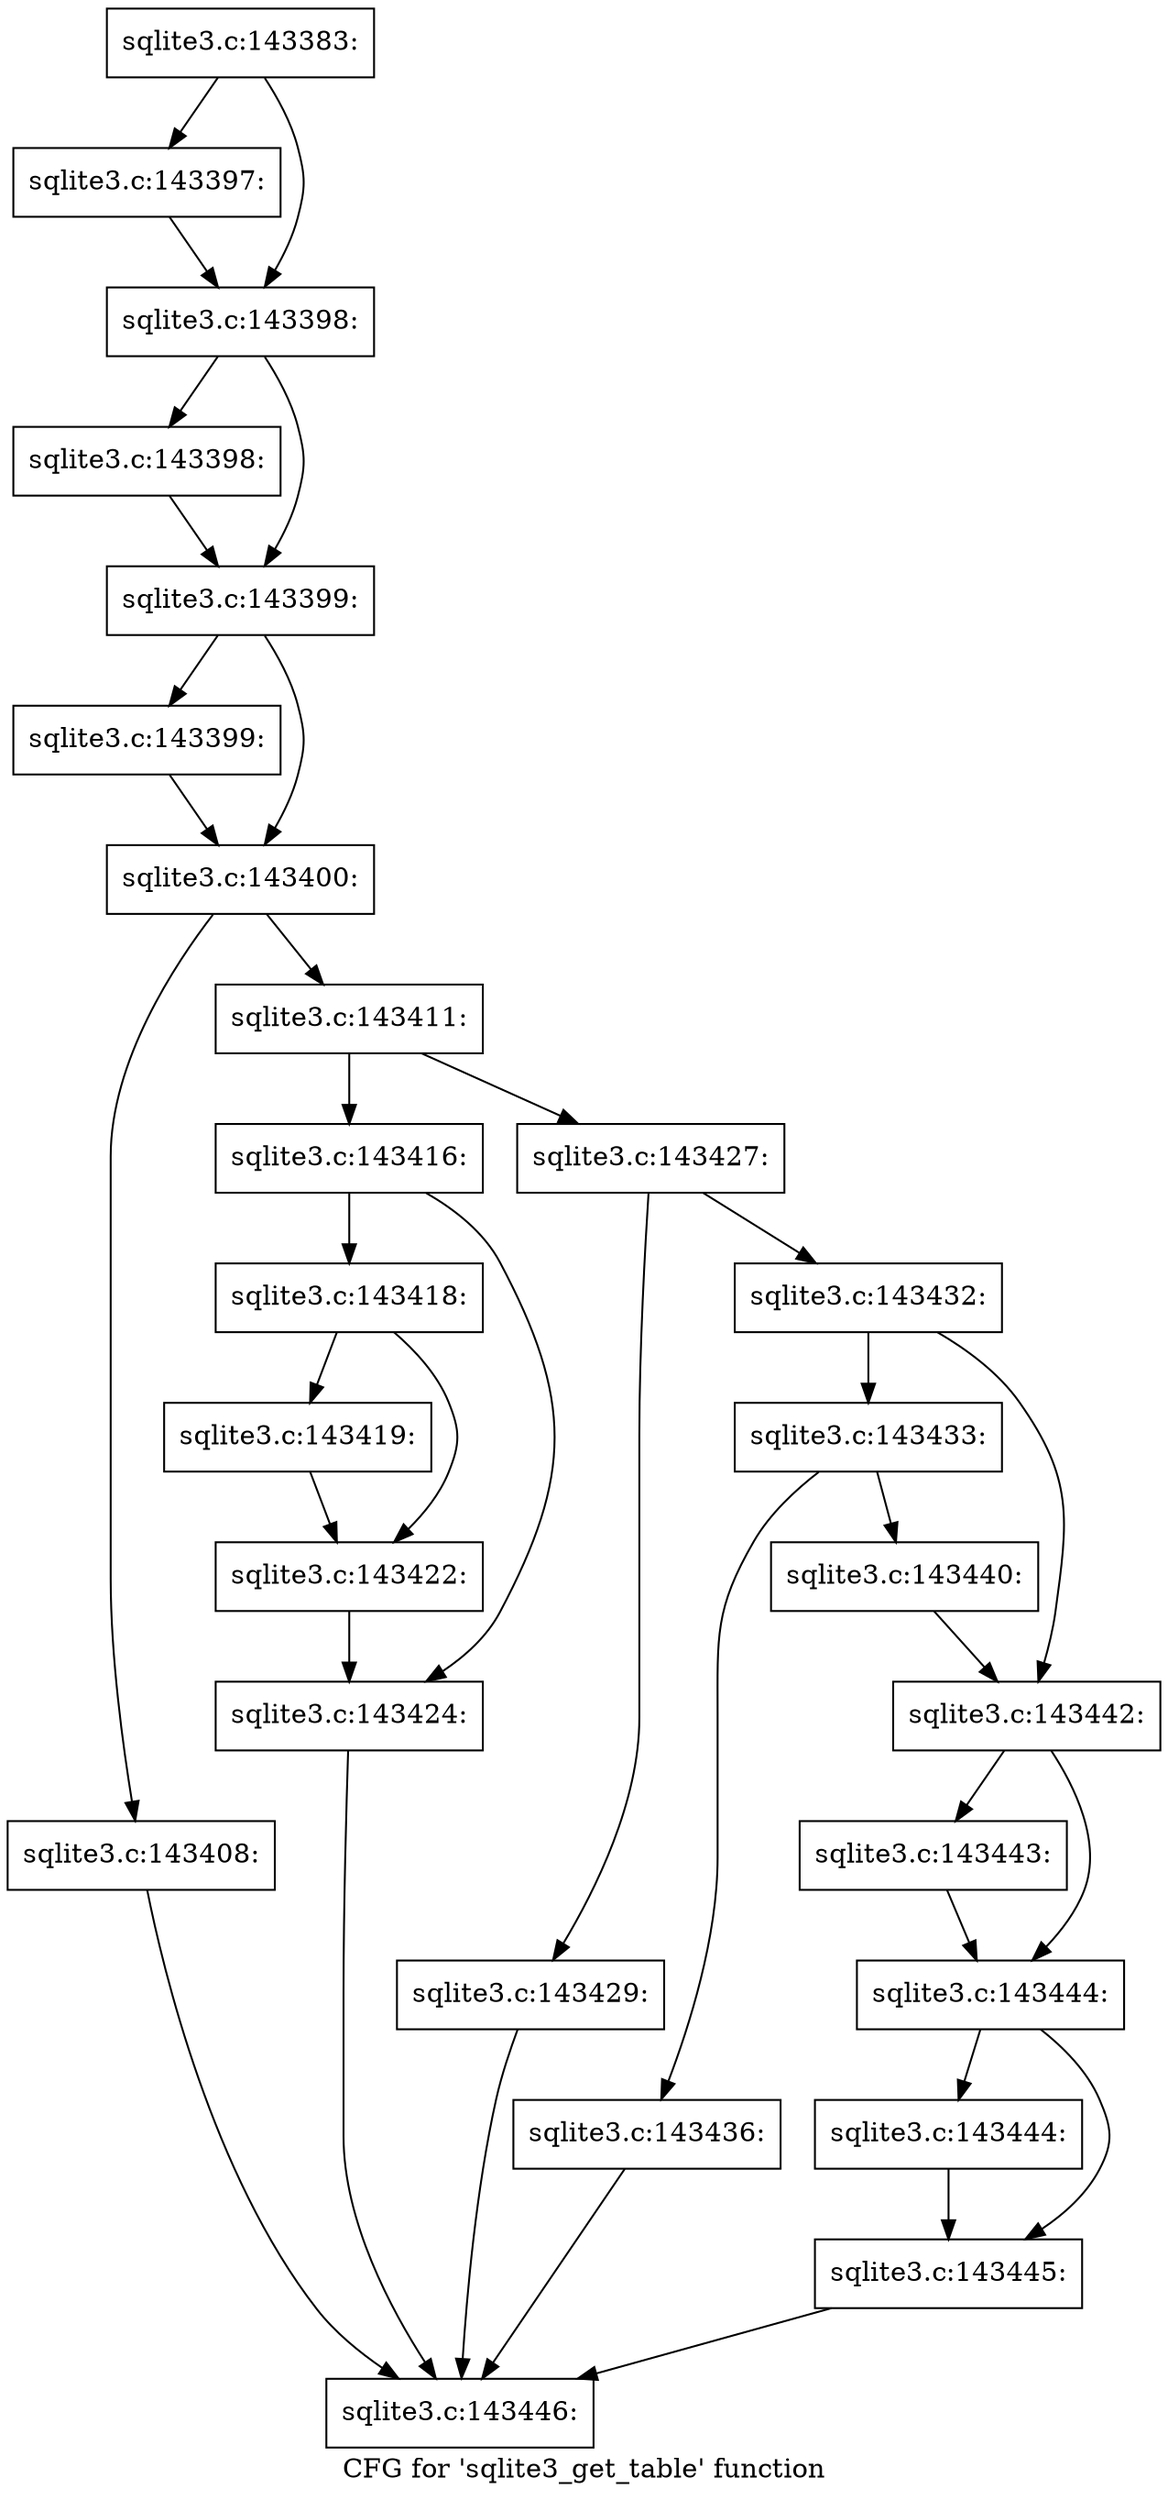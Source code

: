digraph "CFG for 'sqlite3_get_table' function" {
	label="CFG for 'sqlite3_get_table' function";

	Node0x55c0f6449310 [shape=record,label="{sqlite3.c:143383:}"];
	Node0x55c0f6449310 -> Node0x55c0f647e690;
	Node0x55c0f6449310 -> Node0x55c0f647e6e0;
	Node0x55c0f647e690 [shape=record,label="{sqlite3.c:143397:}"];
	Node0x55c0f647e690 -> Node0x55c0f647e6e0;
	Node0x55c0f647e6e0 [shape=record,label="{sqlite3.c:143398:}"];
	Node0x55c0f647e6e0 -> Node0x55c0f647eba0;
	Node0x55c0f647e6e0 -> Node0x55c0f647ebf0;
	Node0x55c0f647eba0 [shape=record,label="{sqlite3.c:143398:}"];
	Node0x55c0f647eba0 -> Node0x55c0f647ebf0;
	Node0x55c0f647ebf0 [shape=record,label="{sqlite3.c:143399:}"];
	Node0x55c0f647ebf0 -> Node0x55c0f647f0b0;
	Node0x55c0f647ebf0 -> Node0x55c0f647f100;
	Node0x55c0f647f0b0 [shape=record,label="{sqlite3.c:143399:}"];
	Node0x55c0f647f0b0 -> Node0x55c0f647f100;
	Node0x55c0f647f100 [shape=record,label="{sqlite3.c:143400:}"];
	Node0x55c0f647f100 -> Node0x55c0f64806d0;
	Node0x55c0f647f100 -> Node0x55c0f6480720;
	Node0x55c0f64806d0 [shape=record,label="{sqlite3.c:143408:}"];
	Node0x55c0f64806d0 -> Node0x55c0f6449540;
	Node0x55c0f6480720 [shape=record,label="{sqlite3.c:143411:}"];
	Node0x55c0f6480720 -> Node0x55c0f5c074e0;
	Node0x55c0f6480720 -> Node0x55c0f64e1b80;
	Node0x55c0f5c074e0 [shape=record,label="{sqlite3.c:143416:}"];
	Node0x55c0f5c074e0 -> Node0x55c0f64e29c0;
	Node0x55c0f5c074e0 -> Node0x55c0f64e2ca0;
	Node0x55c0f64e29c0 [shape=record,label="{sqlite3.c:143418:}"];
	Node0x55c0f64e29c0 -> Node0x55c0f64e2fd0;
	Node0x55c0f64e29c0 -> Node0x55c0f64e3020;
	Node0x55c0f64e2fd0 [shape=record,label="{sqlite3.c:143419:}"];
	Node0x55c0f64e2fd0 -> Node0x55c0f64e3020;
	Node0x55c0f64e3020 [shape=record,label="{sqlite3.c:143422:}"];
	Node0x55c0f64e3020 -> Node0x55c0f64e2ca0;
	Node0x55c0f64e2ca0 [shape=record,label="{sqlite3.c:143424:}"];
	Node0x55c0f64e2ca0 -> Node0x55c0f6449540;
	Node0x55c0f64e1b80 [shape=record,label="{sqlite3.c:143427:}"];
	Node0x55c0f64e1b80 -> Node0x55c0f64e4290;
	Node0x55c0f64e1b80 -> Node0x55c0f64e42e0;
	Node0x55c0f64e4290 [shape=record,label="{sqlite3.c:143429:}"];
	Node0x55c0f64e4290 -> Node0x55c0f6449540;
	Node0x55c0f64e42e0 [shape=record,label="{sqlite3.c:143432:}"];
	Node0x55c0f64e42e0 -> Node0x55c0f64e4c40;
	Node0x55c0f64e42e0 -> Node0x55c0f64e4c90;
	Node0x55c0f64e4c40 [shape=record,label="{sqlite3.c:143433:}"];
	Node0x55c0f64e4c40 -> Node0x55c0f64e5cb0;
	Node0x55c0f64e4c40 -> Node0x55c0f64e5d00;
	Node0x55c0f64e5cb0 [shape=record,label="{sqlite3.c:143436:}"];
	Node0x55c0f64e5cb0 -> Node0x55c0f6449540;
	Node0x55c0f64e5d00 [shape=record,label="{sqlite3.c:143440:}"];
	Node0x55c0f64e5d00 -> Node0x55c0f64e4c90;
	Node0x55c0f64e4c90 [shape=record,label="{sqlite3.c:143442:}"];
	Node0x55c0f64e4c90 -> Node0x55c0f64e7010;
	Node0x55c0f64e4c90 -> Node0x55c0f64e7060;
	Node0x55c0f64e7010 [shape=record,label="{sqlite3.c:143443:}"];
	Node0x55c0f64e7010 -> Node0x55c0f64e7060;
	Node0x55c0f64e7060 [shape=record,label="{sqlite3.c:143444:}"];
	Node0x55c0f64e7060 -> Node0x55c0f64e76c0;
	Node0x55c0f64e7060 -> Node0x55c0f64e7710;
	Node0x55c0f64e76c0 [shape=record,label="{sqlite3.c:143444:}"];
	Node0x55c0f64e76c0 -> Node0x55c0f64e7710;
	Node0x55c0f64e7710 [shape=record,label="{sqlite3.c:143445:}"];
	Node0x55c0f64e7710 -> Node0x55c0f6449540;
	Node0x55c0f6449540 [shape=record,label="{sqlite3.c:143446:}"];
}

